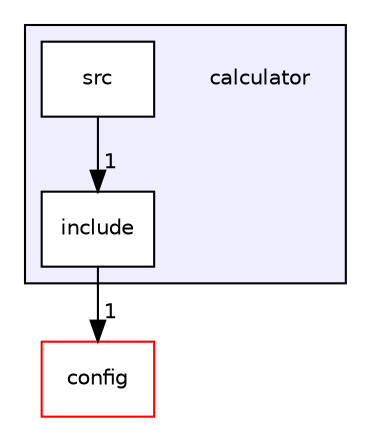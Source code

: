 digraph "/home/boa/CLionProjects/my/QCalculateServer/calculator" {
  bgcolor=transparent;
  compound=true
  node [ fontsize="10", fontname="Helvetica"];
  edge [ labelfontsize="10", labelfontname="Helvetica"];
  subgraph clusterdir_46ec98a0eaec3dba456c3e63c7772753 {
    graph [ bgcolor="#eeeeff", pencolor="black", label="" URL="dir_46ec98a0eaec3dba456c3e63c7772753.html"];
    dir_46ec98a0eaec3dba456c3e63c7772753 [shape=plaintext label="calculator"];
    dir_ee7da3473ccb9ab8149de60916874032 [shape=box label="include" color="black" fillcolor="white" style="filled" URL="dir_ee7da3473ccb9ab8149de60916874032.html"];
    dir_4d25385cc4f28a0e5e556b1dc9dd8101 [shape=box label="src" color="black" fillcolor="white" style="filled" URL="dir_4d25385cc4f28a0e5e556b1dc9dd8101.html"];
  }
  dir_9f351d46ce3cc29445a41dc3a31e6919 [shape=box label="config" color="red" URL="dir_9f351d46ce3cc29445a41dc3a31e6919.html"];
  dir_ee7da3473ccb9ab8149de60916874032->dir_9f351d46ce3cc29445a41dc3a31e6919 [headlabel="1", labeldistance=1.5 headhref="dir_000001_000012.html"];
  dir_4d25385cc4f28a0e5e556b1dc9dd8101->dir_ee7da3473ccb9ab8149de60916874032 [headlabel="1", labeldistance=1.5 headhref="dir_000002_000001.html"];
}
